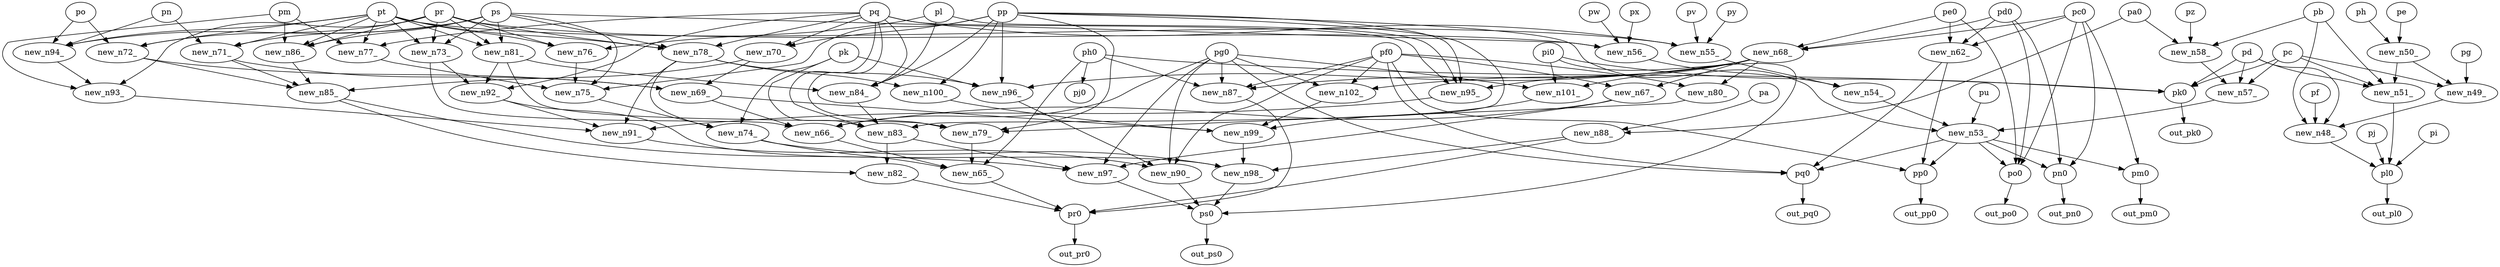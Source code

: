 digraph G {
    "ph0" -> "pk0";
    "pi0" -> "pk0";
    "pc" -> "pk0";
    "pd" -> "pk0";
    "new_n51_" -> "pl0";
    "new_n48_" -> "pl0";
    "pj" -> "pl0";
    "pi" -> "pl0";
    "pd" -> "new_n48_";
    "pf" -> "new_n48_";
    "pb" -> "new_n48_";
    "new_n49_" -> "new_n48_";
    "pc" -> "new_n49_";
    "pg" -> "new_n49_";
    "new_n50_" -> "new_n49_";
    "pe" -> "new_n50_";
    "ph" -> "new_n50_";
    "new_n50_" -> "new_n51_";
    "pc" -> "new_n51_";
    "pd" -> "new_n51_";
    "pb" -> "new_n51_";
    "pc0" -> "pm0";
    "new_n53_" -> "pm0";
    "pp" -> "new_n53_";
    "pu" -> "new_n53_";
    "new_n54_" -> "new_n53_";
    "new_n57_" -> "new_n53_";
    "new_n55_" -> "new_n54_";
    "new_n56_" -> "new_n54_";
    "pt" -> "new_n55_";
    "py" -> "new_n55_";
    "pq" -> "new_n55_";
    "pv" -> "new_n55_";
    "ps" -> "new_n56_";
    "px" -> "new_n56_";
    "pr" -> "new_n56_";
    "pw" -> "new_n56_";
    "pd" -> "new_n57_";
    "pc" -> "new_n57_";
    "new_n58_" -> "new_n57_";
    "pa0" -> "new_n58_";
    "pz" -> "new_n58_";
    "pb" -> "new_n58_";
    "pc0" -> "pn0";
    "pd0" -> "pn0";
    "new_n53_" -> "pn0";
    "pc0" -> "po0";
    "pd0" -> "po0";
    "pe0" -> "po0";
    "new_n53_" -> "po0";
    "new_n62_" -> "pp0";
    "pf0" -> "pp0";
    "new_n53_" -> "pp0";
    "pc0" -> "new_n62_";
    "pd0" -> "new_n62_";
    "pe0" -> "new_n62_";
    "new_n62_" -> "pq0";
    "pf0" -> "pq0";
    "pg0" -> "pq0";
    "new_n53_" -> "pq0";
    "new_n82_" -> "pr0";
    "new_n87_" -> "pr0";
    "new_n65_" -> "pr0";
    "new_n88_" -> "pr0";
    "new_n74_" -> "new_n65_";
    "new_n79_" -> "new_n65_";
    "new_n66_" -> "new_n65_";
    "ph0" -> "new_n65_";
    "new_n67_" -> "new_n66_";
    "new_n69_" -> "new_n66_";
    "new_n73_" -> "new_n66_";
    "pg0" -> "new_n66_";
    "new_n68_" -> "new_n67_";
    "pf0" -> "new_n67_";
    "pd0" -> "new_n68_";
    "pc0" -> "new_n68_";
    "pe0" -> "new_n68_";
    "new_n71_" -> "new_n69_";
    "new_n70_" -> "new_n69_";
    "new_n72_" -> "new_n69_";
    "pp" -> "new_n70_";
    "pq" -> "new_n70_";
    "pn" -> "new_n71_";
    "pt" -> "new_n71_";
    "ps" -> "new_n71_";
    "po" -> "new_n72_";
    "pt" -> "new_n72_";
    "pr" -> "new_n72_";
    "pr" -> "new_n73_";
    "ps" -> "new_n73_";
    "pt" -> "new_n73_";
    "pk" -> "new_n74_";
    "new_n78_" -> "new_n74_";
    "new_n75_" -> "new_n74_";
    "new_n77_" -> "new_n75_";
    "new_n76_" -> "new_n75_";
    "pp" -> "new_n75_";
    "ps" -> "new_n75_";
    "pl" -> "new_n76_";
    "pt" -> "new_n76_";
    "pr" -> "new_n76_";
    "pm" -> "new_n77_";
    "pt" -> "new_n77_";
    "pq" -> "new_n77_";
    "pq" -> "new_n78_";
    "pr" -> "new_n78_";
    "ps" -> "new_n78_";
    "pt" -> "new_n78_";
    "new_n81_" -> "new_n79_";
    "pp" -> "new_n79_";
    "pq" -> "new_n79_";
    "new_n80_" -> "new_n79_";
    "new_n68_" -> "new_n80_";
    "pf0" -> "new_n80_";
    "pr" -> "new_n81_";
    "ps" -> "new_n81_";
    "pt" -> "new_n81_";
    "new_n83_" -> "new_n82_";
    "new_n85_" -> "new_n82_";
    "pp" -> "new_n83_";
    "pk" -> "new_n83_";
    "pq" -> "new_n83_";
    "new_n84_" -> "new_n83_";
    "pp" -> "new_n84_";
    "pl" -> "new_n84_";
    "pq" -> "new_n84_";
    "new_n81_" -> "new_n84_";
    "new_n72_" -> "new_n85_";
    "new_n71_" -> "new_n85_";
    "new_n86_" -> "new_n85_";
    "new_n70_" -> "new_n85_";
    "pm" -> "new_n86_";
    "pr" -> "new_n86_";
    "ps" -> "new_n86_";
    "pt" -> "new_n86_";
    "ph0" -> "new_n87_";
    "new_n68_" -> "new_n87_";
    "pf0" -> "new_n87_";
    "pg0" -> "new_n87_";
    "pa0" -> "new_n88_";
    "pa" -> "new_n88_";
    "new_n97_" -> "ps0";
    "new_n90_" -> "ps0";
    "pi0" -> "ps0";
    "new_n98_" -> "ps0";
    "new_n96_" -> "new_n90_";
    "new_n91_" -> "new_n90_";
    "pf0" -> "new_n90_";
    "pg0" -> "new_n90_";
    "new_n78_" -> "new_n91_";
    "new_n93_" -> "new_n91_";
    "new_n95_" -> "new_n91_";
    "new_n92_" -> "new_n91_";
    "pq" -> "new_n92_";
    "new_n81_" -> "new_n92_";
    "new_n73_" -> "new_n92_";
    "pm" -> "new_n93_";
    "pr" -> "new_n93_";
    "new_n94_" -> "new_n93_";
    "pt" -> "new_n94_";
    "po" -> "new_n94_";
    "ps" -> "new_n94_";
    "pn" -> "new_n94_";
    "pl" -> "new_n95_";
    "pq" -> "new_n95_";
    "new_n68_" -> "new_n95_";
    "pp" -> "new_n95_";
    "pp" -> "new_n96_";
    "new_n78_" -> "new_n96_";
    "new_n68_" -> "new_n96_";
    "pk" -> "new_n96_";
    "new_n85_" -> "new_n97_";
    "new_n83_" -> "new_n97_";
    "pg0" -> "new_n97_";
    "new_n67_" -> "new_n97_";
    "new_n99_" -> "new_n98_";
    "new_n92_" -> "new_n98_";
    "new_n74_" -> "new_n98_";
    "new_n88_" -> "new_n98_";
    "new_n69_" -> "new_n99_";
    "new_n100_" -> "new_n99_";
    "new_n102_" -> "new_n99_";
    "new_n101_" -> "new_n99_";
    "new_n78_" -> "new_n100_";
    "pp" -> "new_n100_";
    "pg0" -> "new_n101_";
    "new_n68_" -> "new_n101_";
    "pi0" -> "new_n101_";
    "pg0" -> "new_n102_";
    "new_n68_" -> "new_n102_";
    "pf0" -> "new_n102_";
    "ph0" -> "pj0";
    "pk0" -> "out_pk0";
    "pl0" -> "out_pl0";
    "pm0" -> "out_pm0";
    "pn0" -> "out_pn0";
    "po0" -> "out_po0";
    "pp0" -> "out_pp0";
    "pq0" -> "out_pq0";
    "pr0" -> "out_pr0";
    "ps0" -> "out_ps0";
}
